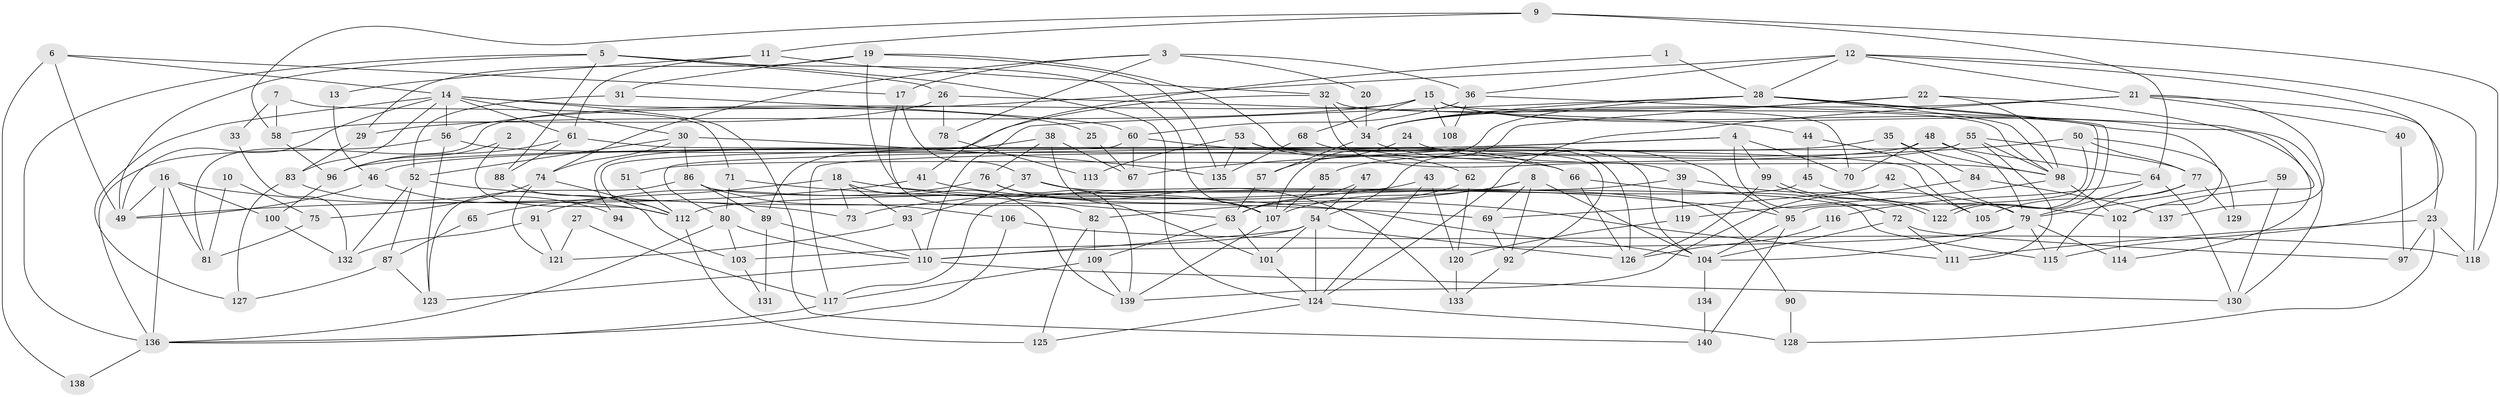 // Generated by graph-tools (version 1.1) at 2025/15/03/09/25 04:15:10]
// undirected, 140 vertices, 280 edges
graph export_dot {
graph [start="1"]
  node [color=gray90,style=filled];
  1;
  2;
  3;
  4;
  5;
  6;
  7;
  8;
  9;
  10;
  11;
  12;
  13;
  14;
  15;
  16;
  17;
  18;
  19;
  20;
  21;
  22;
  23;
  24;
  25;
  26;
  27;
  28;
  29;
  30;
  31;
  32;
  33;
  34;
  35;
  36;
  37;
  38;
  39;
  40;
  41;
  42;
  43;
  44;
  45;
  46;
  47;
  48;
  49;
  50;
  51;
  52;
  53;
  54;
  55;
  56;
  57;
  58;
  59;
  60;
  61;
  62;
  63;
  64;
  65;
  66;
  67;
  68;
  69;
  70;
  71;
  72;
  73;
  74;
  75;
  76;
  77;
  78;
  79;
  80;
  81;
  82;
  83;
  84;
  85;
  86;
  87;
  88;
  89;
  90;
  91;
  92;
  93;
  94;
  95;
  96;
  97;
  98;
  99;
  100;
  101;
  102;
  103;
  104;
  105;
  106;
  107;
  108;
  109;
  110;
  111;
  112;
  113;
  114;
  115;
  116;
  117;
  118;
  119;
  120;
  121;
  122;
  123;
  124;
  125;
  126;
  127;
  128;
  129;
  130;
  131;
  132;
  133;
  134;
  135;
  136;
  137;
  138;
  139;
  140;
  1 -- 28;
  1 -- 41;
  2 -- 96;
  2 -- 112;
  3 -- 36;
  3 -- 17;
  3 -- 20;
  3 -- 74;
  3 -- 78;
  4 -- 99;
  4 -- 70;
  4 -- 72;
  4 -- 80;
  4 -- 96;
  5 -- 49;
  5 -- 107;
  5 -- 26;
  5 -- 88;
  5 -- 124;
  5 -- 136;
  6 -- 14;
  6 -- 17;
  6 -- 49;
  6 -- 138;
  7 -- 71;
  7 -- 58;
  7 -- 33;
  8 -- 104;
  8 -- 92;
  8 -- 69;
  8 -- 82;
  8 -- 107;
  9 -- 11;
  9 -- 118;
  9 -- 58;
  9 -- 64;
  10 -- 75;
  10 -- 81;
  11 -- 61;
  11 -- 32;
  11 -- 13;
  12 -- 28;
  12 -- 21;
  12 -- 36;
  12 -- 56;
  12 -- 115;
  12 -- 118;
  13 -- 46;
  14 -- 56;
  14 -- 30;
  14 -- 25;
  14 -- 49;
  14 -- 61;
  14 -- 83;
  14 -- 127;
  14 -- 140;
  15 -- 114;
  15 -- 68;
  15 -- 29;
  15 -- 70;
  15 -- 81;
  15 -- 102;
  15 -- 108;
  16 -- 136;
  16 -- 49;
  16 -- 73;
  16 -- 81;
  16 -- 100;
  17 -- 37;
  17 -- 82;
  18 -- 93;
  18 -- 95;
  18 -- 65;
  18 -- 73;
  18 -- 139;
  19 -- 31;
  19 -- 126;
  19 -- 29;
  19 -- 63;
  19 -- 135;
  20 -- 34;
  21 -- 34;
  21 -- 124;
  21 -- 23;
  21 -- 40;
  21 -- 137;
  22 -- 102;
  22 -- 98;
  22 -- 34;
  22 -- 54;
  23 -- 118;
  23 -- 97;
  23 -- 111;
  23 -- 128;
  24 -- 57;
  24 -- 98;
  25 -- 67;
  26 -- 58;
  26 -- 44;
  26 -- 78;
  27 -- 121;
  27 -- 117;
  28 -- 34;
  28 -- 122;
  28 -- 122;
  28 -- 98;
  28 -- 107;
  28 -- 110;
  29 -- 83;
  30 -- 74;
  30 -- 86;
  30 -- 52;
  30 -- 135;
  31 -- 60;
  31 -- 52;
  32 -- 39;
  32 -- 98;
  32 -- 34;
  32 -- 94;
  33 -- 132;
  34 -- 57;
  34 -- 95;
  35 -- 98;
  35 -- 46;
  35 -- 84;
  36 -- 130;
  36 -- 60;
  36 -- 108;
  37 -- 115;
  37 -- 107;
  37 -- 93;
  38 -- 101;
  38 -- 76;
  38 -- 67;
  38 -- 89;
  39 -- 119;
  39 -- 112;
  39 -- 79;
  40 -- 97;
  41 -- 111;
  41 -- 49;
  42 -- 69;
  42 -- 105;
  43 -- 124;
  43 -- 73;
  43 -- 120;
  44 -- 79;
  44 -- 45;
  45 -- 102;
  45 -- 117;
  46 -- 112;
  46 -- 49;
  47 -- 63;
  47 -- 54;
  48 -- 64;
  48 -- 79;
  48 -- 51;
  48 -- 70;
  50 -- 95;
  50 -- 77;
  50 -- 67;
  50 -- 129;
  51 -- 112;
  52 -- 87;
  52 -- 69;
  52 -- 132;
  53 -- 92;
  53 -- 135;
  53 -- 62;
  53 -- 113;
  54 -- 124;
  54 -- 101;
  54 -- 103;
  54 -- 110;
  54 -- 126;
  55 -- 111;
  55 -- 117;
  55 -- 77;
  55 -- 85;
  55 -- 98;
  56 -- 136;
  56 -- 66;
  56 -- 123;
  57 -- 63;
  58 -- 96;
  59 -- 130;
  59 -- 79;
  60 -- 67;
  60 -- 66;
  60 -- 112;
  61 -- 88;
  61 -- 96;
  61 -- 105;
  62 -- 63;
  62 -- 120;
  63 -- 109;
  63 -- 101;
  64 -- 79;
  64 -- 116;
  64 -- 130;
  65 -- 87;
  66 -- 72;
  66 -- 126;
  68 -- 135;
  68 -- 104;
  69 -- 92;
  71 -- 80;
  71 -- 104;
  72 -- 97;
  72 -- 104;
  72 -- 111;
  74 -- 112;
  74 -- 75;
  74 -- 121;
  75 -- 81;
  76 -- 139;
  76 -- 91;
  76 -- 133;
  77 -- 115;
  77 -- 105;
  77 -- 129;
  78 -- 113;
  79 -- 110;
  79 -- 104;
  79 -- 114;
  79 -- 115;
  80 -- 110;
  80 -- 103;
  80 -- 136;
  82 -- 109;
  82 -- 125;
  83 -- 94;
  83 -- 127;
  84 -- 139;
  84 -- 137;
  85 -- 107;
  86 -- 89;
  86 -- 123;
  86 -- 90;
  86 -- 106;
  87 -- 127;
  87 -- 123;
  88 -- 103;
  89 -- 110;
  89 -- 131;
  90 -- 128;
  91 -- 132;
  91 -- 121;
  92 -- 133;
  93 -- 110;
  93 -- 121;
  95 -- 104;
  95 -- 140;
  96 -- 100;
  98 -- 102;
  98 -- 119;
  99 -- 126;
  99 -- 122;
  99 -- 122;
  100 -- 132;
  101 -- 124;
  102 -- 114;
  103 -- 131;
  104 -- 134;
  106 -- 136;
  106 -- 118;
  107 -- 139;
  109 -- 139;
  109 -- 117;
  110 -- 123;
  110 -- 130;
  112 -- 125;
  116 -- 126;
  117 -- 136;
  119 -- 120;
  120 -- 133;
  124 -- 125;
  124 -- 128;
  134 -- 140;
  136 -- 138;
}
